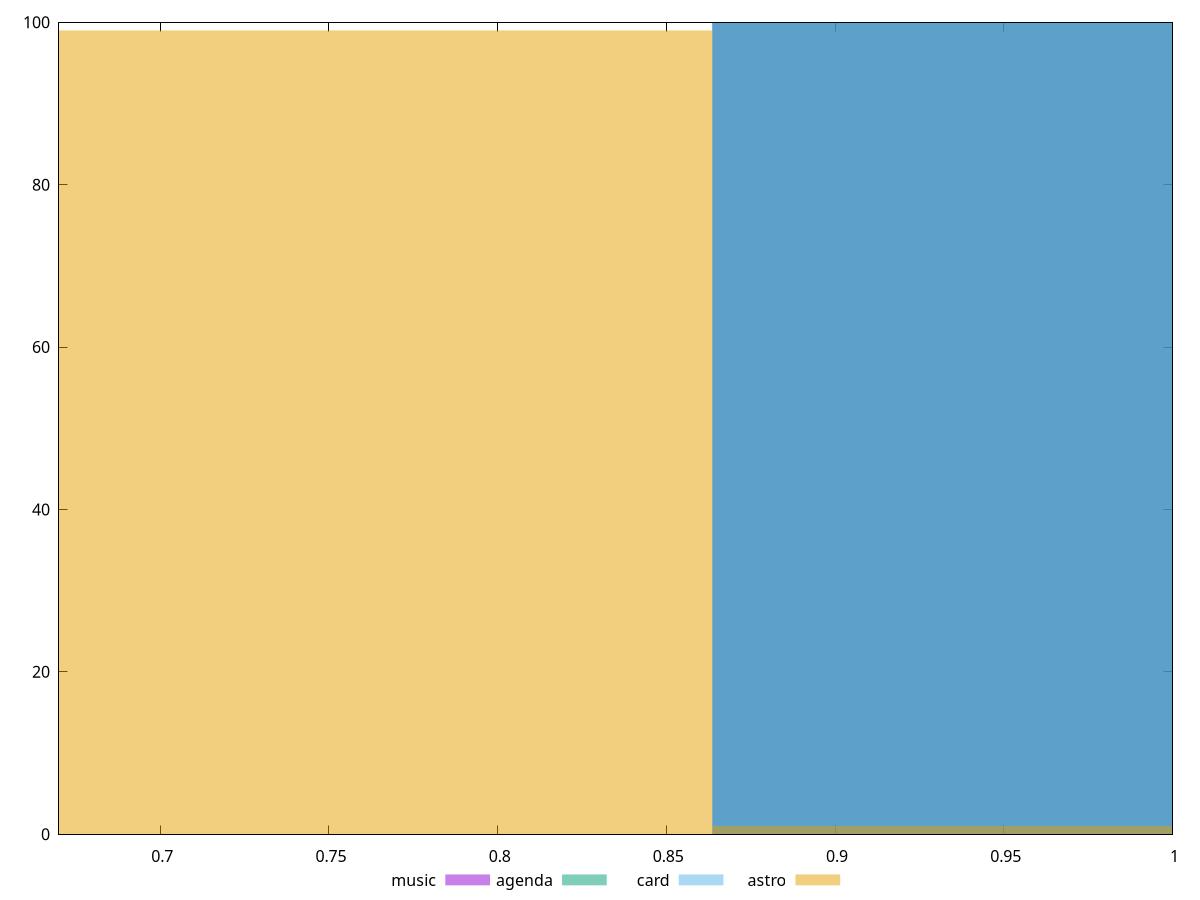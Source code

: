 reset

$music <<EOF
0.9870138137068187 100
EOF

$agenda <<EOF
0.9870138137068187 100
EOF

$card <<EOF
0.9870138137068187 100
EOF

$astro <<EOF
0.7402603602801141 99
0.9870138137068187 1
EOF

set key outside below
set boxwidth 0.24675345342670468
set xrange [0.67:1]
set yrange [0:100]
set trange [0:100]
set style fill transparent solid 0.5 noborder
set terminal svg size 640, 520 enhanced background rgb 'white'
set output "reports/report_00032_2021-02-25T10-28-15.087Z/unused-css-rules/comparison/histogram/all_score.svg"

plot $music title "music" with boxes, \
     $agenda title "agenda" with boxes, \
     $card title "card" with boxes, \
     $astro title "astro" with boxes

reset
